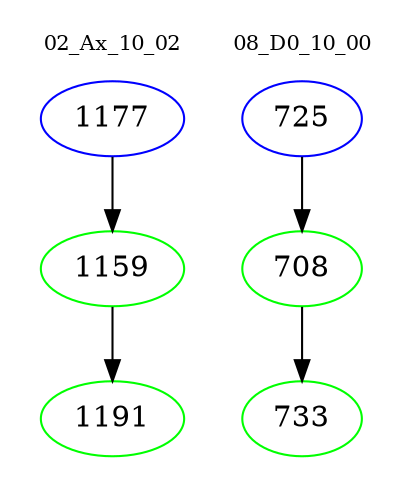 digraph{
subgraph cluster_0 {
color = white
label = "02_Ax_10_02";
fontsize=10;
T0_1177 [label="1177", color="blue"]
T0_1177 -> T0_1159 [color="black"]
T0_1159 [label="1159", color="green"]
T0_1159 -> T0_1191 [color="black"]
T0_1191 [label="1191", color="green"]
}
subgraph cluster_1 {
color = white
label = "08_D0_10_00";
fontsize=10;
T1_725 [label="725", color="blue"]
T1_725 -> T1_708 [color="black"]
T1_708 [label="708", color="green"]
T1_708 -> T1_733 [color="black"]
T1_733 [label="733", color="green"]
}
}
